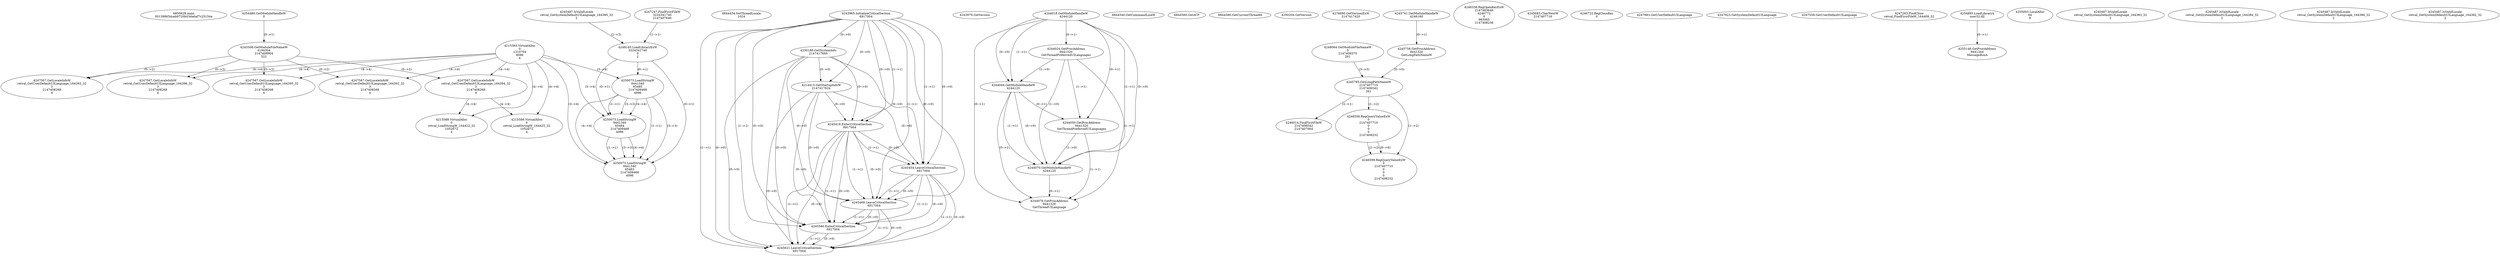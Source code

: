 // Global SCDG with merge call
digraph {
	0 [label="6850628.main
00139865dceb9720b03da6af7c25154e"]
	1 [label="4254480.GetModuleHandleW
0"]
	2 [label="6844434.SetThreadLocale
1024"]
	3 [label="4243965.InitializeCriticalSection
6917004"]
	4 [label="4243979.GetVersion
"]
	5 [label="4244018.GetModuleHandleW
4244120"]
	6 [label="4244024.GetProcAddress
9441320
GetThreadPreferredUILanguages"]
	5 -> 6 [label="(0-->1)"]
	7 [label="4244044.GetModuleHandleW
4244120"]
	5 -> 7 [label="(1-->1)"]
	5 -> 7 [label="(0-->0)"]
	6 -> 7 [label="(1-->0)"]
	8 [label="4244050.GetProcAddress
9441320
SetThreadPreferredUILanguages"]
	5 -> 8 [label="(0-->1)"]
	6 -> 8 [label="(1-->1)"]
	7 -> 8 [label="(0-->1)"]
	9 [label="4244070.GetModuleHandleW
4244120"]
	5 -> 9 [label="(1-->1)"]
	7 -> 9 [label="(1-->1)"]
	5 -> 9 [label="(0-->0)"]
	6 -> 9 [label="(1-->0)"]
	7 -> 9 [label="(0-->0)"]
	8 -> 9 [label="(1-->0)"]
	10 [label="4244076.GetProcAddress
9441320
GetThreadUILanguage"]
	5 -> 10 [label="(0-->1)"]
	6 -> 10 [label="(1-->1)"]
	7 -> 10 [label="(0-->1)"]
	8 -> 10 [label="(1-->1)"]
	9 -> 10 [label="(0-->1)"]
	11 [label="4250188.GetSystemInfo
2147417660"]
	3 -> 11 [label="(0-->0)"]
	12 [label="6844540.GetCommandLineW
"]
	13 [label="4214413.GetStartupInfoW
2147417624"]
	3 -> 13 [label="(0-->0)"]
	11 -> 13 [label="(0-->0)"]
	14 [label="6844560.GetACP
"]
	15 [label="6844580.GetCurrentThreadId
"]
	16 [label="4250204.GetVersion
"]
	17 [label="4276690.GetVersionExW
2147417420"]
	18 [label="4243306.GetModuleFileNameW
4194304
2147408904
522"]
	1 -> 18 [label="(0-->1)"]
	19 [label="4248064.GetModuleFileNameW
0
2147408370
261"]
	20 [label="4215383.VirtualAlloc
0
1310704
4096
4"]
	21 [label="4246338.RegOpenKeyExW
2147483649
4246772
0
983065
2147408236"]
	22 [label="4245741.GetModuleHandleW
4246160"]
	23 [label="4245758.GetProcAddress
9441320
GetLongPathNameW"]
	22 -> 23 [label="(0-->1)"]
	24 [label="4245785.GetLongPathNameW
2147407710
2147406542
261"]
	19 -> 24 [label="(3-->3)"]
	23 -> 24 [label="(0-->0)"]
	25 [label="4245683.CharNextW
2147407716"]
	26 [label="4246014.FindFirstFileW
2147406542
2147407064"]
	24 -> 26 [label="(2-->1)"]
	27 [label="4246556.RegQueryValueExW
0
2147407710
0
0
0
2147408232"]
	24 -> 27 [label="(1-->2)"]
	28 [label="4246599.RegQueryValueExW
0
2147407710
0
0
0
2147408232"]
	24 -> 28 [label="(1-->2)"]
	27 -> 28 [label="(2-->2)"]
	27 -> 28 [label="(6-->6)"]
	29 [label="4246722.RegCloseKey
0"]
	30 [label="4247883.GetUserDefaultUILanguage
"]
	31 [label="4245418.EnterCriticalSection
6917004"]
	3 -> 31 [label="(1-->1)"]
	3 -> 31 [label="(0-->0)"]
	11 -> 31 [label="(0-->0)"]
	13 -> 31 [label="(0-->0)"]
	32 [label="4245454.LeaveCriticalSection
6917004"]
	3 -> 32 [label="(1-->1)"]
	31 -> 32 [label="(1-->1)"]
	3 -> 32 [label="(0-->0)"]
	11 -> 32 [label="(0-->0)"]
	13 -> 32 [label="(0-->0)"]
	31 -> 32 [label="(0-->0)"]
	33 [label="4247923.GetSystemDefaultUILanguage
"]
	34 [label="4245469.LeaveCriticalSection
6917004"]
	3 -> 34 [label="(1-->1)"]
	31 -> 34 [label="(1-->1)"]
	32 -> 34 [label="(1-->1)"]
	3 -> 34 [label="(0-->0)"]
	11 -> 34 [label="(0-->0)"]
	13 -> 34 [label="(0-->0)"]
	31 -> 34 [label="(0-->0)"]
	32 -> 34 [label="(0-->0)"]
	35 [label="4245487.IsValidLocale
retval_GetSystemDefaultUILanguage_164385_32
2"]
	36 [label="4245580.EnterCriticalSection
6917004"]
	3 -> 36 [label="(1-->1)"]
	31 -> 36 [label="(1-->1)"]
	32 -> 36 [label="(1-->1)"]
	34 -> 36 [label="(1-->1)"]
	3 -> 36 [label="(0-->0)"]
	11 -> 36 [label="(0-->0)"]
	13 -> 36 [label="(0-->0)"]
	31 -> 36 [label="(0-->0)"]
	32 -> 36 [label="(0-->0)"]
	34 -> 36 [label="(0-->0)"]
	37 [label="4245621.LeaveCriticalSection
6917004"]
	3 -> 37 [label="(1-->1)"]
	31 -> 37 [label="(1-->1)"]
	32 -> 37 [label="(1-->1)"]
	34 -> 37 [label="(1-->1)"]
	36 -> 37 [label="(1-->1)"]
	3 -> 37 [label="(0-->0)"]
	11 -> 37 [label="(0-->0)"]
	13 -> 37 [label="(0-->0)"]
	31 -> 37 [label="(0-->0)"]
	32 -> 37 [label="(0-->0)"]
	34 -> 37 [label="(0-->0)"]
	36 -> 37 [label="(0-->0)"]
	38 [label="4247558.GetUserDefaultUILanguage
"]
	39 [label="4247567.GetLocaleInfoW
retval_GetUserDefaultUILanguage_164394_32
3
2147408268
4"]
	18 -> 39 [label="(0-->2)"]
	20 -> 39 [label="(4-->4)"]
	40 [label="4247247.FindFirstFileW
3224341740
2147407640"]
	41 [label="4247263.FindClose
retval_FindFirstFileW_164409_32"]
	42 [label="4248145.LoadLibraryExW
3224341740
0
2"]
	40 -> 42 [label="(1-->1)"]
	35 -> 42 [label="(2-->3)"]
	43 [label="4250073.LoadStringW
9441340
65485
2147409468
4096"]
	42 -> 43 [label="(0-->1)"]
	20 -> 43 [label="(3-->4)"]
	44 [label="4250073.LoadStringW
9441340
65484
2147409468
4096"]
	42 -> 44 [label="(0-->1)"]
	43 -> 44 [label="(1-->1)"]
	43 -> 44 [label="(3-->3)"]
	20 -> 44 [label="(3-->4)"]
	43 -> 44 [label="(4-->4)"]
	45 [label="4215588.VirtualAlloc
0
retval_LoadStringW_164422_32
1052672
4"]
	20 -> 45 [label="(4-->4)"]
	39 -> 45 [label="(4-->4)"]
	46 [label="4250073.LoadStringW
9441340
65483
2147409468
4096"]
	42 -> 46 [label="(0-->1)"]
	43 -> 46 [label="(1-->1)"]
	44 -> 46 [label="(1-->1)"]
	43 -> 46 [label="(3-->3)"]
	44 -> 46 [label="(3-->3)"]
	20 -> 46 [label="(3-->4)"]
	43 -> 46 [label="(4-->4)"]
	44 -> 46 [label="(4-->4)"]
	47 [label="4254893.LoadLibraryA
user32.dll"]
	48 [label="4255003.LocalAlloc
64
8"]
	49 [label="4255148.GetProcAddress
9441344
MessageBoxA"]
	47 -> 49 [label="(0-->1)"]
	50 [label="4215588.VirtualAlloc
0
retval_LoadStringW_164425_32
1052672
4"]
	20 -> 50 [label="(4-->4)"]
	39 -> 50 [label="(4-->4)"]
	51 [label="4245487.IsValidLocale
retval_GetSystemDefaultUILanguage_164383_32
2"]
	52 [label="4247567.GetLocaleInfoW
retval_GetUserDefaultUILanguage_164393_32
3
2147408268
4"]
	18 -> 52 [label="(0-->2)"]
	20 -> 52 [label="(4-->4)"]
	53 [label="4245487.IsValidLocale
retval_GetSystemDefaultUILanguage_164384_32
2"]
	54 [label="4247567.GetLocaleInfoW
retval_GetUserDefaultUILanguage_164396_32
3
2147408268
4"]
	18 -> 54 [label="(0-->2)"]
	20 -> 54 [label="(4-->4)"]
	55 [label="4245487.IsValidLocale
retval_GetSystemDefaultUILanguage_164386_32
2"]
	56 [label="4247567.GetLocaleInfoW
retval_GetUserDefaultUILanguage_164395_32
3
2147408268
4"]
	18 -> 56 [label="(0-->2)"]
	20 -> 56 [label="(4-->4)"]
	57 [label="4245487.IsValidLocale
retval_GetSystemDefaultUILanguage_164382_32
2"]
	58 [label="4247567.GetLocaleInfoW
retval_GetUserDefaultUILanguage_164392_32
3
2147408268
4"]
	18 -> 58 [label="(0-->2)"]
	20 -> 58 [label="(4-->4)"]
}
